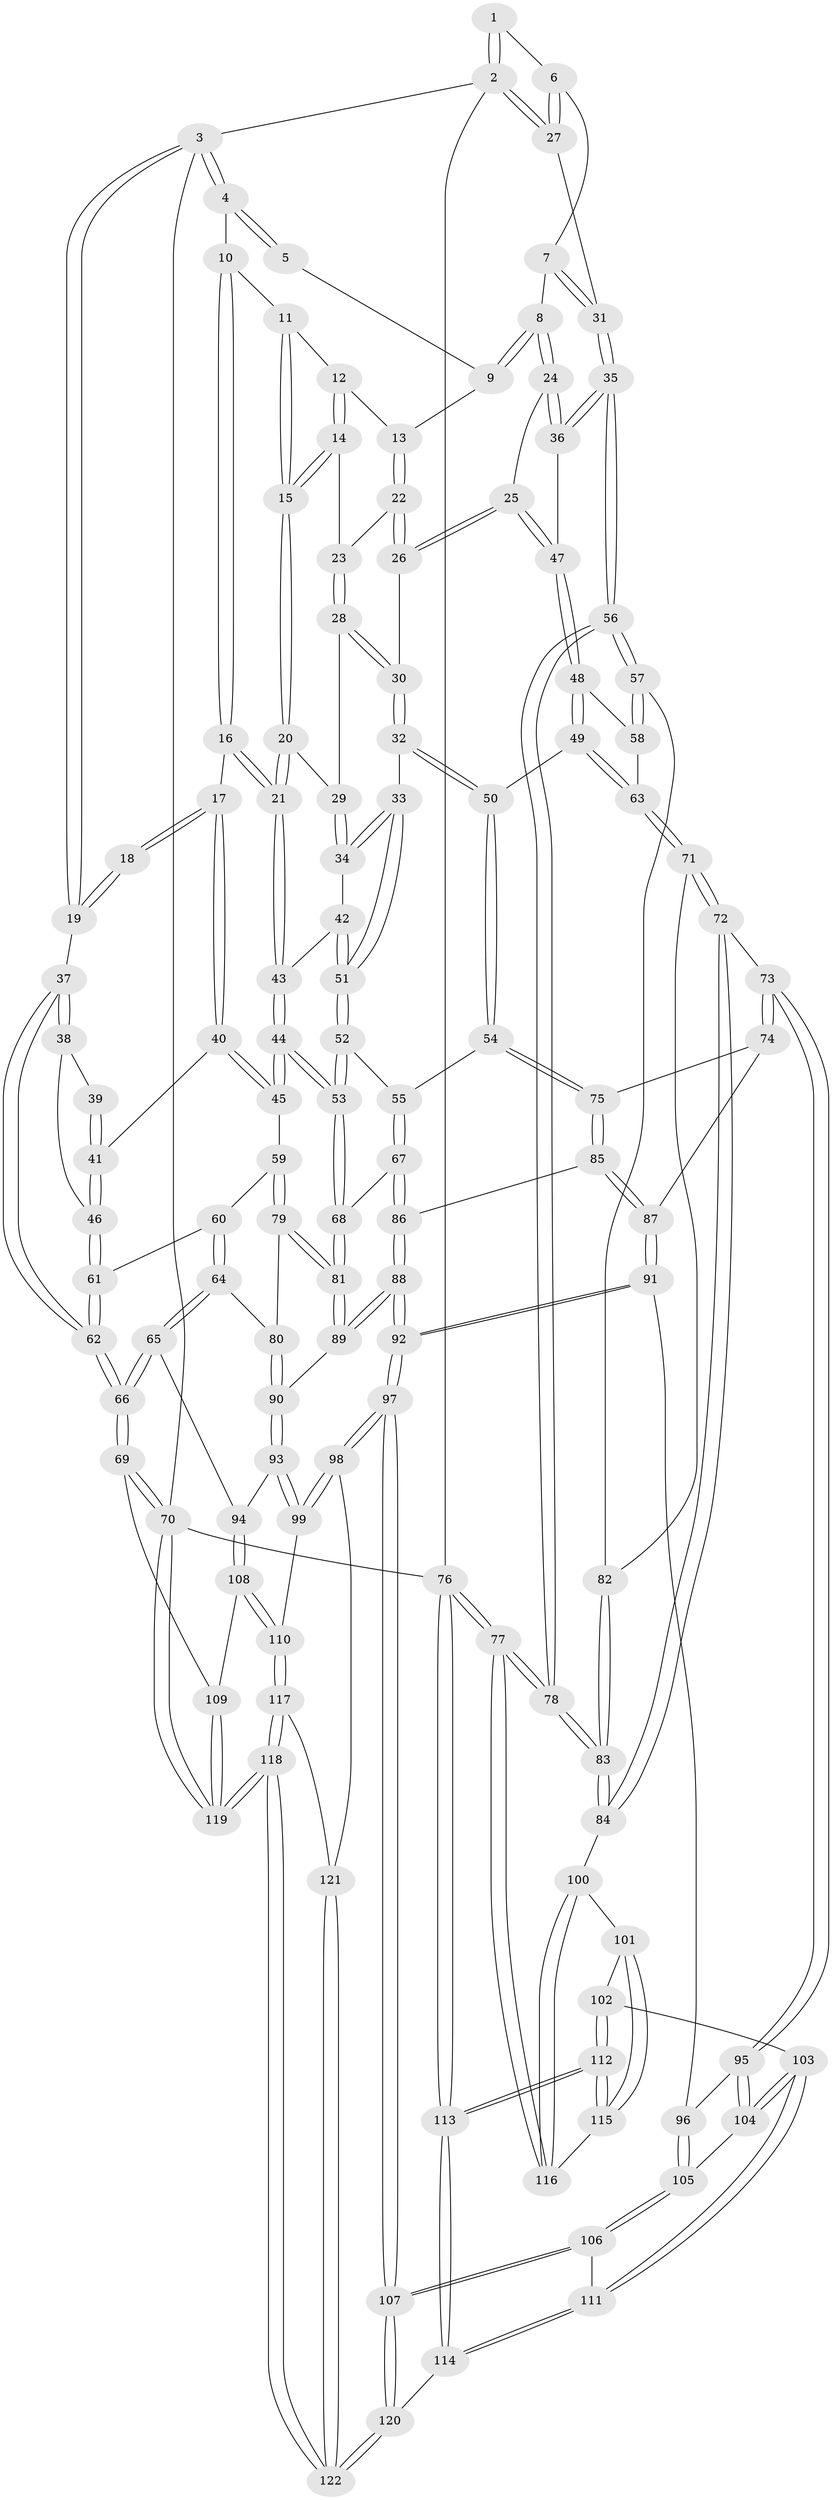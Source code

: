// coarse degree distribution, {3: 0.6216216216216216, 4: 0.33783783783783783, 2: 0.04054054054054054}
// Generated by graph-tools (version 1.1) at 2025/38/03/04/25 23:38:28]
// undirected, 122 vertices, 302 edges
graph export_dot {
  node [color=gray90,style=filled];
  1 [pos="+1+0"];
  2 [pos="+1+0"];
  3 [pos="+0+0"];
  4 [pos="+0.059914494220970324+0"];
  5 [pos="+0.6424709084976559+0"];
  6 [pos="+0.8723040446466627+0.15141735383210905"];
  7 [pos="+0.8505754255775315+0.17826214457678446"];
  8 [pos="+0.8284476401470319+0.19431144529377656"];
  9 [pos="+0.6335675134058044+0"];
  10 [pos="+0.24829498740722641+0.03636376496355635"];
  11 [pos="+0.3639613364435191+0.07220101936715809"];
  12 [pos="+0.45141354588326915+0.08259425690279565"];
  13 [pos="+0.5775560958409399+0.024263508461860723"];
  14 [pos="+0.42906040539557505+0.1695456030390791"];
  15 [pos="+0.3841637891914459+0.21994692062941462"];
  16 [pos="+0.2544328940143788+0.22557630920078842"];
  17 [pos="+0.19383302214185116+0.2534753062984735"];
  18 [pos="+0.11218195722459412+0.2395546536324838"];
  19 [pos="+0+0"];
  20 [pos="+0.36929026068373716+0.24443294895080325"];
  21 [pos="+0.32473758849650136+0.26764924281929847"];
  22 [pos="+0.5872422963740305+0.11708092761377603"];
  23 [pos="+0.516864303050541+0.2097262076670103"];
  24 [pos="+0.8259091208865688+0.20132496120651064"];
  25 [pos="+0.7858698581547399+0.25887932731534863"];
  26 [pos="+0.640525026921834+0.19565246471698572"];
  27 [pos="+1+0.06379454537727527"];
  28 [pos="+0.5060861187650854+0.25115492590623306"];
  29 [pos="+0.4807495524349344+0.2620417363438461"];
  30 [pos="+0.5790867529610796+0.30949183414001985"];
  31 [pos="+1+0.27487038983795"];
  32 [pos="+0.5970296734295513+0.3781517227983739"];
  33 [pos="+0.5629302583477428+0.3874244533406344"];
  34 [pos="+0.4705956074376123+0.33910756637398626"];
  35 [pos="+1+0.38363518040263933"];
  36 [pos="+1+0.34096673993024207"];
  37 [pos="+0+0.2605927927054298"];
  38 [pos="+0.04797214996116398+0.3203246900320097"];
  39 [pos="+0.08085614798554282+0.28620551815622935"];
  40 [pos="+0.16076653881723135+0.40957072439831677"];
  41 [pos="+0.14445600855216836+0.41120498790825444"];
  42 [pos="+0.4376592017023189+0.3512029070208248"];
  43 [pos="+0.34331439562387445+0.3466599600575648"];
  44 [pos="+0.3198062761746883+0.4659474569358163"];
  45 [pos="+0.2259847142758564+0.4582793705549126"];
  46 [pos="+0.07335378812713557+0.4263519176842982"];
  47 [pos="+0.7827237051358856+0.31172338248614373"];
  48 [pos="+0.7696637252410427+0.35706221981027664"];
  49 [pos="+0.7346652635444525+0.4198337980475958"];
  50 [pos="+0.6961642759216657+0.4258296687159613"];
  51 [pos="+0.48390401696516194+0.4513671105288406"];
  52 [pos="+0.4836845618726571+0.4516588471790292"];
  53 [pos="+0.33395021801136787+0.4847532649455227"];
  54 [pos="+0.6101438633756914+0.5463915504544786"];
  55 [pos="+0.5175328512254801+0.5182566271937888"];
  56 [pos="+1+0.4173143037585553"];
  57 [pos="+1+0.419635726704625"];
  58 [pos="+1+0.41121061834764044"];
  59 [pos="+0.16733535315560868+0.5395492175469158"];
  60 [pos="+0.06695583440866572+0.4752233512428158"];
  61 [pos="+0.0519497569868626+0.4445675788263001"];
  62 [pos="+0+0.49135986547748955"];
  63 [pos="+0.7748469067388156+0.4717581615950888"];
  64 [pos="+0.09980837065675757+0.6249503634654939"];
  65 [pos="+0.04507310187788937+0.6799050334873955"];
  66 [pos="+0+0.6620049541387565"];
  67 [pos="+0.44520004727150464+0.6026966539722696"];
  68 [pos="+0.3341001957613549+0.4856825687010177"];
  69 [pos="+0+0.932534639299958"];
  70 [pos="+0+1"];
  71 [pos="+0.7897761581883609+0.49748780739893356"];
  72 [pos="+0.7596856104203159+0.6657761376435575"];
  73 [pos="+0.7557009206982616+0.6686714217509531"];
  74 [pos="+0.6169307227269673+0.5891340761824295"];
  75 [pos="+0.6090253747139361+0.5613894144752054"];
  76 [pos="+1+1"];
  77 [pos="+1+1"];
  78 [pos="+1+0.6872383532077713"];
  79 [pos="+0.14496499422482723+0.603198899402569"];
  80 [pos="+0.1422510973942224+0.605054706911144"];
  81 [pos="+0.27924209424964974+0.6190514039597131"];
  82 [pos="+0.8277211714068541+0.5121695503150712"];
  83 [pos="+1+0.703194008654873"];
  84 [pos="+1+0.7207105367499158"];
  85 [pos="+0.48873267034601825+0.6176620690322858"];
  86 [pos="+0.4509008309807756+0.6204758774004507"];
  87 [pos="+0.5893301955487824+0.6668309196346374"];
  88 [pos="+0.4159946136926846+0.762655842529616"];
  89 [pos="+0.28741527357076885+0.6496997239474643"];
  90 [pos="+0.2259798918276399+0.7052634144406078"];
  91 [pos="+0.5902388772528041+0.7230344927783177"];
  92 [pos="+0.42757896717650845+0.8078031424772386"];
  93 [pos="+0.20274586475574755+0.744015027591565"];
  94 [pos="+0.05839595252158821+0.695135214950034"];
  95 [pos="+0.7229994996826227+0.7268550436833878"];
  96 [pos="+0.6182210828801425+0.7310683865439271"];
  97 [pos="+0.4207509146629009+0.8365502664626587"];
  98 [pos="+0.3086355563053944+0.8361035716552497"];
  99 [pos="+0.24292054738670518+0.8264081790928116"];
  100 [pos="+0.9934267039124236+0.738726409187477"];
  101 [pos="+0.7862502926680485+0.822375800929417"];
  102 [pos="+0.7542175629092145+0.812967599750179"];
  103 [pos="+0.7468071315709942+0.8091860377608929"];
  104 [pos="+0.7452761055210232+0.8071284498987114"];
  105 [pos="+0.6364757121689443+0.8401315496101343"];
  106 [pos="+0.6251376109705656+0.8541940434229849"];
  107 [pos="+0.46631722742208626+0.9508726928847748"];
  108 [pos="+0.10228092984764048+0.8547924142855318"];
  109 [pos="+0.09993362859178168+0.8571274812351829"];
  110 [pos="+0.185013923898227+0.8622521676067358"];
  111 [pos="+0.700950592906206+0.8980674363373097"];
  112 [pos="+0.7835042459483481+1"];
  113 [pos="+0.7566771127489644+1"];
  114 [pos="+0.6726931282519905+1"];
  115 [pos="+0.8643831974253643+0.949000873603147"];
  116 [pos="+0.8904630787226283+0.9256911189019963"];
  117 [pos="+0.18608322068467265+0.8896360474441618"];
  118 [pos="+0.04935392220079062+1"];
  119 [pos="+0.00880323177698007+1"];
  120 [pos="+0.49500074570700364+1"];
  121 [pos="+0.2383387361092141+0.9609919691134126"];
  122 [pos="+0.2737827070379362+1"];
  1 -- 2;
  1 -- 2;
  1 -- 6;
  2 -- 3;
  2 -- 27;
  2 -- 27;
  2 -- 76;
  3 -- 4;
  3 -- 4;
  3 -- 19;
  3 -- 19;
  3 -- 70;
  4 -- 5;
  4 -- 5;
  4 -- 10;
  5 -- 9;
  6 -- 7;
  6 -- 27;
  6 -- 27;
  7 -- 8;
  7 -- 31;
  7 -- 31;
  8 -- 9;
  8 -- 9;
  8 -- 24;
  8 -- 24;
  9 -- 13;
  10 -- 11;
  10 -- 16;
  10 -- 16;
  11 -- 12;
  11 -- 15;
  11 -- 15;
  12 -- 13;
  12 -- 14;
  12 -- 14;
  13 -- 22;
  13 -- 22;
  14 -- 15;
  14 -- 15;
  14 -- 23;
  15 -- 20;
  15 -- 20;
  16 -- 17;
  16 -- 21;
  16 -- 21;
  17 -- 18;
  17 -- 18;
  17 -- 40;
  17 -- 40;
  18 -- 19;
  18 -- 19;
  19 -- 37;
  20 -- 21;
  20 -- 21;
  20 -- 29;
  21 -- 43;
  21 -- 43;
  22 -- 23;
  22 -- 26;
  22 -- 26;
  23 -- 28;
  23 -- 28;
  24 -- 25;
  24 -- 36;
  24 -- 36;
  25 -- 26;
  25 -- 26;
  25 -- 47;
  25 -- 47;
  26 -- 30;
  27 -- 31;
  28 -- 29;
  28 -- 30;
  28 -- 30;
  29 -- 34;
  29 -- 34;
  30 -- 32;
  30 -- 32;
  31 -- 35;
  31 -- 35;
  32 -- 33;
  32 -- 50;
  32 -- 50;
  33 -- 34;
  33 -- 34;
  33 -- 51;
  33 -- 51;
  34 -- 42;
  35 -- 36;
  35 -- 36;
  35 -- 56;
  35 -- 56;
  36 -- 47;
  37 -- 38;
  37 -- 38;
  37 -- 62;
  37 -- 62;
  38 -- 39;
  38 -- 46;
  39 -- 41;
  39 -- 41;
  40 -- 41;
  40 -- 45;
  40 -- 45;
  41 -- 46;
  41 -- 46;
  42 -- 43;
  42 -- 51;
  42 -- 51;
  43 -- 44;
  43 -- 44;
  44 -- 45;
  44 -- 45;
  44 -- 53;
  44 -- 53;
  45 -- 59;
  46 -- 61;
  46 -- 61;
  47 -- 48;
  47 -- 48;
  48 -- 49;
  48 -- 49;
  48 -- 58;
  49 -- 50;
  49 -- 63;
  49 -- 63;
  50 -- 54;
  50 -- 54;
  51 -- 52;
  51 -- 52;
  52 -- 53;
  52 -- 53;
  52 -- 55;
  53 -- 68;
  53 -- 68;
  54 -- 55;
  54 -- 75;
  54 -- 75;
  55 -- 67;
  55 -- 67;
  56 -- 57;
  56 -- 57;
  56 -- 78;
  56 -- 78;
  57 -- 58;
  57 -- 58;
  57 -- 82;
  58 -- 63;
  59 -- 60;
  59 -- 79;
  59 -- 79;
  60 -- 61;
  60 -- 64;
  60 -- 64;
  61 -- 62;
  61 -- 62;
  62 -- 66;
  62 -- 66;
  63 -- 71;
  63 -- 71;
  64 -- 65;
  64 -- 65;
  64 -- 80;
  65 -- 66;
  65 -- 66;
  65 -- 94;
  66 -- 69;
  66 -- 69;
  67 -- 68;
  67 -- 86;
  67 -- 86;
  68 -- 81;
  68 -- 81;
  69 -- 70;
  69 -- 70;
  69 -- 109;
  70 -- 119;
  70 -- 119;
  70 -- 76;
  71 -- 72;
  71 -- 72;
  71 -- 82;
  72 -- 73;
  72 -- 84;
  72 -- 84;
  73 -- 74;
  73 -- 74;
  73 -- 95;
  73 -- 95;
  74 -- 75;
  74 -- 87;
  75 -- 85;
  75 -- 85;
  76 -- 77;
  76 -- 77;
  76 -- 113;
  76 -- 113;
  77 -- 78;
  77 -- 78;
  77 -- 116;
  77 -- 116;
  78 -- 83;
  78 -- 83;
  79 -- 80;
  79 -- 81;
  79 -- 81;
  80 -- 90;
  80 -- 90;
  81 -- 89;
  81 -- 89;
  82 -- 83;
  82 -- 83;
  83 -- 84;
  83 -- 84;
  84 -- 100;
  85 -- 86;
  85 -- 87;
  85 -- 87;
  86 -- 88;
  86 -- 88;
  87 -- 91;
  87 -- 91;
  88 -- 89;
  88 -- 89;
  88 -- 92;
  88 -- 92;
  89 -- 90;
  90 -- 93;
  90 -- 93;
  91 -- 92;
  91 -- 92;
  91 -- 96;
  92 -- 97;
  92 -- 97;
  93 -- 94;
  93 -- 99;
  93 -- 99;
  94 -- 108;
  94 -- 108;
  95 -- 96;
  95 -- 104;
  95 -- 104;
  96 -- 105;
  96 -- 105;
  97 -- 98;
  97 -- 98;
  97 -- 107;
  97 -- 107;
  98 -- 99;
  98 -- 99;
  98 -- 121;
  99 -- 110;
  100 -- 101;
  100 -- 116;
  100 -- 116;
  101 -- 102;
  101 -- 115;
  101 -- 115;
  102 -- 103;
  102 -- 112;
  102 -- 112;
  103 -- 104;
  103 -- 104;
  103 -- 111;
  103 -- 111;
  104 -- 105;
  105 -- 106;
  105 -- 106;
  106 -- 107;
  106 -- 107;
  106 -- 111;
  107 -- 120;
  107 -- 120;
  108 -- 109;
  108 -- 110;
  108 -- 110;
  109 -- 119;
  109 -- 119;
  110 -- 117;
  110 -- 117;
  111 -- 114;
  111 -- 114;
  112 -- 113;
  112 -- 113;
  112 -- 115;
  112 -- 115;
  113 -- 114;
  113 -- 114;
  114 -- 120;
  115 -- 116;
  117 -- 118;
  117 -- 118;
  117 -- 121;
  118 -- 119;
  118 -- 119;
  118 -- 122;
  118 -- 122;
  120 -- 122;
  120 -- 122;
  121 -- 122;
  121 -- 122;
}
